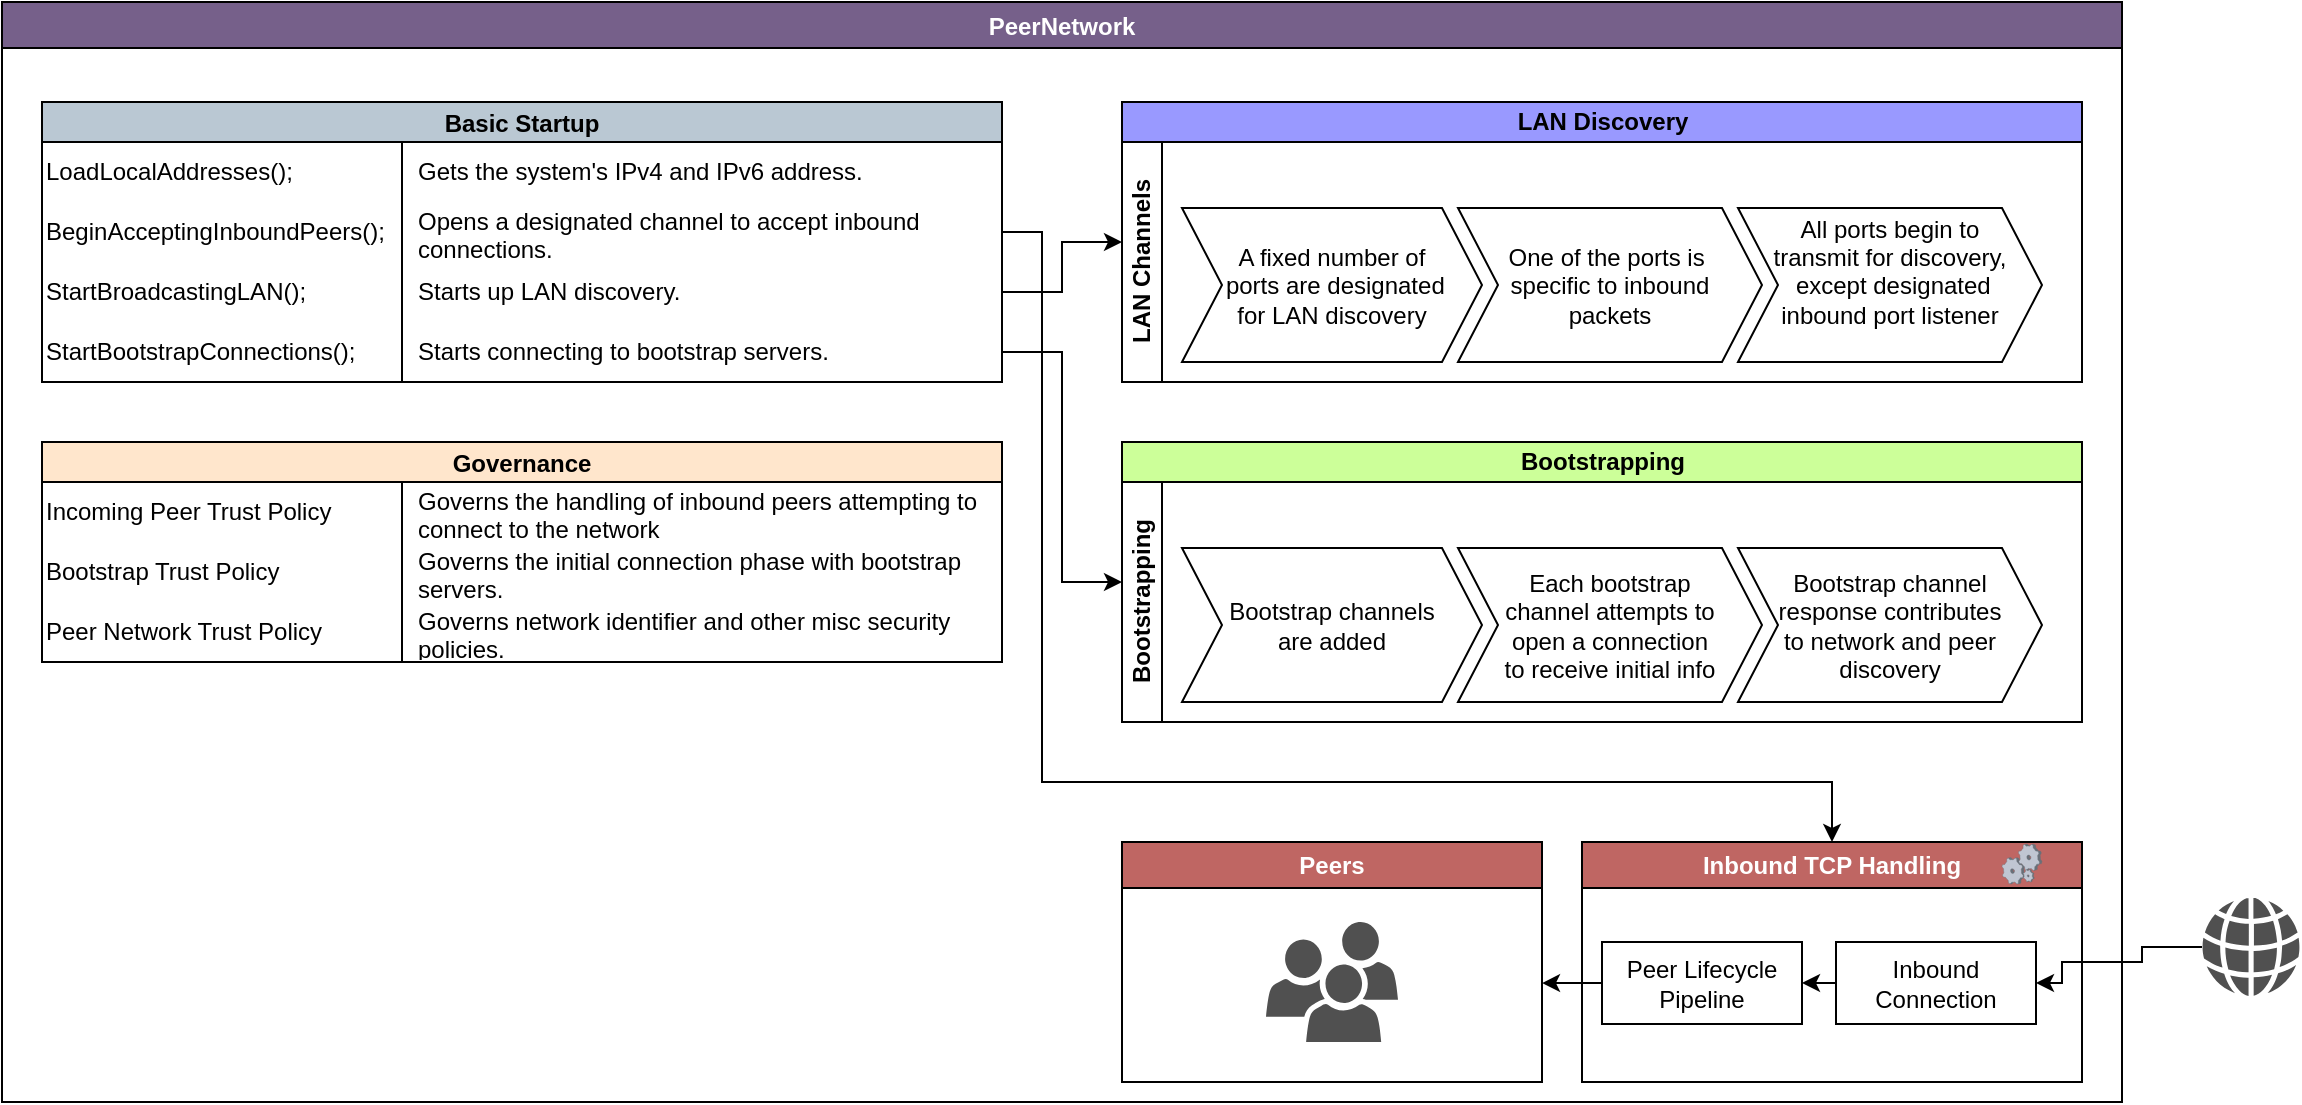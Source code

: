 <mxfile version="26.1.1">
  <diagram name="Page-1" id="BhSKpNFVMb3170K8Ueju">
    <mxGraphModel dx="680" dy="1735" grid="1" gridSize="10" guides="1" tooltips="1" connect="1" arrows="1" fold="1" page="1" pageScale="1" pageWidth="850" pageHeight="1100" math="0" shadow="0">
      <root>
        <mxCell id="0" />
        <mxCell id="1" parent="0" />
        <mxCell id="yB11a-iDKQkVy0t-4vsC-1" value="PeerNetwork" style="swimlane;fillColor=#76608a;strokeColor=default;labelBackgroundColor=none;startSize=23;fontColor=#ffffff;fillStyle=solid;swimlaneFillColor=default;" vertex="1" parent="1">
          <mxGeometry x="100" y="-10" width="1060" height="550" as="geometry" />
        </mxCell>
        <mxCell id="yB11a-iDKQkVy0t-4vsC-8" value="Basic Startup" style="shape=table;startSize=20;container=1;collapsible=0;childLayout=tableLayout;fixedRows=1;rowLines=0;fontStyle=1;strokeColor=#000000;fontSize=12;align=center;fillColor=#bac8d3;shadow=0;swimlaneFillColor=#FFFFFF;strokeWidth=1;swimlaneLine=1;" vertex="1" parent="yB11a-iDKQkVy0t-4vsC-1">
          <mxGeometry x="20" y="50" width="480" height="140" as="geometry" />
        </mxCell>
        <mxCell id="yB11a-iDKQkVy0t-4vsC-9" value="" style="shape=tableRow;horizontal=0;startSize=0;swimlaneHead=0;swimlaneBody=0;top=0;left=0;bottom=0;right=0;collapsible=0;dropTarget=0;fillColor=none;points=[[0,0.5],[1,0.5]];portConstraint=eastwest;strokeColor=inherit;fontSize=16;" vertex="1" parent="yB11a-iDKQkVy0t-4vsC-8">
          <mxGeometry y="20" width="480" height="30" as="geometry" />
        </mxCell>
        <mxCell id="yB11a-iDKQkVy0t-4vsC-10" value="LoadLocalAddresses();" style="shape=partialRectangle;html=1;whiteSpace=wrap;connectable=0;fillColor=none;top=0;left=0;bottom=0;right=0;overflow=hidden;pointerEvents=1;strokeColor=default;fontSize=12;align=left;perimeterSpacing=4;strokeWidth=5;dashed=1;dashPattern=1 1;" vertex="1" parent="yB11a-iDKQkVy0t-4vsC-9">
          <mxGeometry width="180" height="30" as="geometry">
            <mxRectangle width="180" height="30" as="alternateBounds" />
          </mxGeometry>
        </mxCell>
        <mxCell id="yB11a-iDKQkVy0t-4vsC-11" value="Gets the system&#39;s IPv4 and IPv6 address." style="shape=partialRectangle;html=1;whiteSpace=wrap;connectable=0;fillColor=none;top=0;left=0;bottom=0;right=0;align=left;spacingLeft=6;overflow=hidden;strokeColor=default;fontSize=12;perimeterSpacing=4;strokeWidth=5;dashed=1;dashPattern=1 1;" vertex="1" parent="yB11a-iDKQkVy0t-4vsC-9">
          <mxGeometry x="180" width="300" height="30" as="geometry">
            <mxRectangle width="300" height="30" as="alternateBounds" />
          </mxGeometry>
        </mxCell>
        <mxCell id="yB11a-iDKQkVy0t-4vsC-12" value="" style="shape=tableRow;horizontal=0;startSize=0;swimlaneHead=0;swimlaneBody=0;top=0;left=0;bottom=0;right=0;collapsible=0;dropTarget=0;fillColor=none;points=[[0,0.5],[1,0.5]];portConstraint=eastwest;strokeColor=default;fontSize=16;strokeWidth=5;swimlaneFillColor=none;labelBorderColor=default;" vertex="1" parent="yB11a-iDKQkVy0t-4vsC-8">
          <mxGeometry y="50" width="480" height="30" as="geometry" />
        </mxCell>
        <mxCell id="yB11a-iDKQkVy0t-4vsC-13" value="BeginAcceptingInboundPeers();" style="shape=partialRectangle;html=1;whiteSpace=wrap;connectable=0;fillColor=none;top=0;left=0;bottom=0;right=0;overflow=hidden;strokeColor=default;fontSize=12;align=left;strokeWidth=3;shadow=0;perimeterSpacing=0;sketch=1;curveFitting=1;jiggle=2;" vertex="1" parent="yB11a-iDKQkVy0t-4vsC-12">
          <mxGeometry width="180" height="30" as="geometry">
            <mxRectangle width="180" height="30" as="alternateBounds" />
          </mxGeometry>
        </mxCell>
        <mxCell id="yB11a-iDKQkVy0t-4vsC-14" value="Opens a designated channel to accept inbound connections." style="shape=partialRectangle;html=1;whiteSpace=wrap;connectable=0;fillColor=none;top=0;left=0;bottom=0;right=0;align=left;spacingLeft=6;overflow=hidden;strokeColor=default;fontSize=12;strokeWidth=3;shadow=0;perimeterSpacing=0;sketch=1;curveFitting=1;jiggle=2;" vertex="1" parent="yB11a-iDKQkVy0t-4vsC-12">
          <mxGeometry x="180" width="300" height="30" as="geometry">
            <mxRectangle width="300" height="30" as="alternateBounds" />
          </mxGeometry>
        </mxCell>
        <mxCell id="yB11a-iDKQkVy0t-4vsC-15" value="" style="shape=tableRow;horizontal=0;startSize=0;swimlaneHead=0;swimlaneBody=0;top=0;left=0;bottom=0;right=0;collapsible=0;dropTarget=0;fillColor=none;points=[[0,0.5],[1,0.5]];portConstraint=eastwest;strokeColor=inherit;fontSize=16;" vertex="1" parent="yB11a-iDKQkVy0t-4vsC-8">
          <mxGeometry y="80" width="480" height="30" as="geometry" />
        </mxCell>
        <mxCell id="yB11a-iDKQkVy0t-4vsC-16" value="StartBroadcastingLAN();" style="shape=partialRectangle;html=1;whiteSpace=wrap;connectable=0;fillColor=none;top=0;left=0;bottom=0;right=0;overflow=hidden;strokeColor=default;fontSize=12;align=left;labelBorderColor=none;strokeWidth=2;" vertex="1" parent="yB11a-iDKQkVy0t-4vsC-15">
          <mxGeometry width="180" height="30" as="geometry">
            <mxRectangle width="180" height="30" as="alternateBounds" />
          </mxGeometry>
        </mxCell>
        <mxCell id="yB11a-iDKQkVy0t-4vsC-17" value="Starts up LAN discovery." style="shape=partialRectangle;html=1;whiteSpace=wrap;connectable=0;fillColor=none;top=0;left=0;bottom=0;right=0;align=left;spacingLeft=6;overflow=hidden;strokeColor=default;fontSize=12;labelBorderColor=none;strokeWidth=2;perimeterSpacing=2;" vertex="1" parent="yB11a-iDKQkVy0t-4vsC-15">
          <mxGeometry x="180" width="300" height="30" as="geometry">
            <mxRectangle width="300" height="30" as="alternateBounds" />
          </mxGeometry>
        </mxCell>
        <mxCell id="yB11a-iDKQkVy0t-4vsC-18" style="shape=tableRow;horizontal=0;startSize=0;swimlaneHead=0;swimlaneBody=0;top=0;left=0;bottom=0;right=0;collapsible=0;dropTarget=0;fillColor=none;points=[[0,0.5],[1,0.5]];portConstraint=eastwest;strokeColor=inherit;fontSize=16;" vertex="1" parent="yB11a-iDKQkVy0t-4vsC-8">
          <mxGeometry y="110" width="480" height="30" as="geometry" />
        </mxCell>
        <mxCell id="yB11a-iDKQkVy0t-4vsC-19" value="StartBootstrapConnections();" style="shape=partialRectangle;html=1;whiteSpace=wrap;connectable=0;fillColor=none;top=0;left=0;bottom=0;right=0;overflow=hidden;strokeColor=default;fontSize=12;align=left;perimeterSpacing=3;strokeWidth=3;" vertex="1" parent="yB11a-iDKQkVy0t-4vsC-18">
          <mxGeometry width="180" height="30" as="geometry">
            <mxRectangle width="180" height="30" as="alternateBounds" />
          </mxGeometry>
        </mxCell>
        <mxCell id="yB11a-iDKQkVy0t-4vsC-20" value="Starts connecting to bootstrap servers." style="shape=partialRectangle;html=1;whiteSpace=wrap;connectable=0;fillColor=none;top=0;left=0;bottom=0;right=0;align=left;spacingLeft=6;overflow=hidden;strokeColor=default;fontSize=12;perimeterSpacing=3;strokeWidth=3;labelBorderColor=none;" vertex="1" parent="yB11a-iDKQkVy0t-4vsC-18">
          <mxGeometry x="180" width="300" height="30" as="geometry">
            <mxRectangle width="300" height="30" as="alternateBounds" />
          </mxGeometry>
        </mxCell>
        <mxCell id="yB11a-iDKQkVy0t-4vsC-21" value="Bootstrapping" style="swimlane;childLayout=stackLayout;resizeParent=1;resizeParentMax=0;horizontal=1;startSize=20;horizontalStack=0;html=1;fillColor=#CCFF99;strokeColor=#000000;" vertex="1" parent="yB11a-iDKQkVy0t-4vsC-1">
          <mxGeometry x="560" y="220" width="480" height="140" as="geometry" />
        </mxCell>
        <mxCell id="yB11a-iDKQkVy0t-4vsC-22" value="Bootstrapping" style="swimlane;startSize=20;horizontal=0;html=1;" vertex="1" parent="yB11a-iDKQkVy0t-4vsC-21">
          <mxGeometry y="20" width="480" height="120" as="geometry" />
        </mxCell>
        <mxCell id="yB11a-iDKQkVy0t-4vsC-23" value="" style="swimlane;childLayout=stackLayout;horizontal=1;fillColor=none;horizontalStack=1;resizeParent=1;resizeParentMax=0;resizeLast=0;collapsible=0;strokeColor=none;stackBorder=10;stackSpacing=-12;resizable=1;align=center;points=[];whiteSpace=wrap;html=1;" vertex="1" parent="yB11a-iDKQkVy0t-4vsC-22">
          <mxGeometry x="20" width="450" height="120" as="geometry" />
        </mxCell>
        <mxCell id="yB11a-iDKQkVy0t-4vsC-24" value="&lt;div&gt;Bootstrap channels&lt;/div&gt;&lt;div&gt;are added&lt;/div&gt;" style="shape=step;perimeter=stepPerimeter;fixedSize=1;points=[];whiteSpace=wrap;html=1;" vertex="1" parent="yB11a-iDKQkVy0t-4vsC-23">
          <mxGeometry x="10" y="33" width="150" height="77" as="geometry" />
        </mxCell>
        <mxCell id="yB11a-iDKQkVy0t-4vsC-25" value="&lt;div&gt;Each bootstrap&lt;/div&gt;&lt;div&gt;channel attempts to&lt;/div&gt;&lt;div&gt;open a connection&lt;/div&gt;&lt;div&gt;to receive initial info&lt;/div&gt;" style="shape=step;perimeter=stepPerimeter;fixedSize=1;points=[];whiteSpace=wrap;html=1;" vertex="1" parent="yB11a-iDKQkVy0t-4vsC-23">
          <mxGeometry x="148" y="33" width="152" height="77" as="geometry" />
        </mxCell>
        <mxCell id="yB11a-iDKQkVy0t-4vsC-26" value="&lt;div&gt;&lt;br&gt;&lt;/div&gt;&lt;div&gt;Bootstrap channel&lt;/div&gt;&lt;div&gt;response contributes&lt;/div&gt;&lt;div&gt;to network and peer&lt;/div&gt;&lt;div&gt;discovery&lt;/div&gt;&lt;div&gt;&lt;br&gt;&lt;/div&gt;" style="shape=step;perimeter=stepPerimeter;fixedSize=1;points=[];whiteSpace=wrap;html=1;" vertex="1" parent="yB11a-iDKQkVy0t-4vsC-23">
          <mxGeometry x="288" y="33" width="152" height="77" as="geometry" />
        </mxCell>
        <mxCell id="yB11a-iDKQkVy0t-4vsC-2" value="LAN Discovery" style="swimlane;childLayout=stackLayout;resizeParent=1;resizeParentMax=0;horizontal=1;startSize=20;horizontalStack=0;html=1;fillColor=#9999FF;strokeColor=#000000;" vertex="1" parent="yB11a-iDKQkVy0t-4vsC-1">
          <mxGeometry x="560" y="50" width="480" height="140" as="geometry" />
        </mxCell>
        <mxCell id="yB11a-iDKQkVy0t-4vsC-3" value="LAN Channels" style="swimlane;startSize=20;horizontal=0;html=1;" vertex="1" parent="yB11a-iDKQkVy0t-4vsC-2">
          <mxGeometry y="20" width="480" height="120" as="geometry" />
        </mxCell>
        <mxCell id="yB11a-iDKQkVy0t-4vsC-4" value="" style="swimlane;childLayout=stackLayout;horizontal=1;fillColor=none;horizontalStack=1;resizeParent=1;resizeParentMax=0;resizeLast=0;collapsible=0;strokeColor=none;stackBorder=10;stackSpacing=-12;resizable=1;align=center;points=[];whiteSpace=wrap;html=1;" vertex="1" parent="yB11a-iDKQkVy0t-4vsC-3">
          <mxGeometry x="20" width="450" height="120" as="geometry" />
        </mxCell>
        <mxCell id="yB11a-iDKQkVy0t-4vsC-5" value="&lt;div&gt;A fixed number of&lt;/div&gt;&lt;div&gt;&amp;nbsp;ports are designated&lt;/div&gt;&lt;div&gt;for LAN discovery&lt;/div&gt;" style="shape=step;perimeter=stepPerimeter;fixedSize=1;points=[];whiteSpace=wrap;html=1;" vertex="1" parent="yB11a-iDKQkVy0t-4vsC-4">
          <mxGeometry x="10" y="33" width="150" height="77" as="geometry" />
        </mxCell>
        <mxCell id="yB11a-iDKQkVy0t-4vsC-6" value="&lt;div&gt;One of the ports is&amp;nbsp;&lt;/div&gt;&lt;div&gt;specific to inbound&lt;/div&gt;&lt;div&gt;packets&lt;/div&gt;" style="shape=step;perimeter=stepPerimeter;fixedSize=1;points=[];whiteSpace=wrap;html=1;" vertex="1" parent="yB11a-iDKQkVy0t-4vsC-4">
          <mxGeometry x="148" y="33" width="152" height="77" as="geometry" />
        </mxCell>
        <mxCell id="yB11a-iDKQkVy0t-4vsC-7" value="&lt;div&gt;All ports begin to&lt;/div&gt;&lt;div&gt;transmit for discovery,&lt;/div&gt;&lt;div&gt;&amp;nbsp;except designated&lt;/div&gt;&lt;div&gt;inbound port listener&lt;/div&gt;&lt;div&gt;&lt;br&gt;&lt;/div&gt;" style="shape=step;perimeter=stepPerimeter;fixedSize=1;points=[];whiteSpace=wrap;html=1;" vertex="1" parent="yB11a-iDKQkVy0t-4vsC-4">
          <mxGeometry x="288" y="33" width="152" height="77" as="geometry" />
        </mxCell>
        <mxCell id="yB11a-iDKQkVy0t-4vsC-27" style="edgeStyle=orthogonalEdgeStyle;rounded=0;orthogonalLoop=1;jettySize=auto;html=1;exitX=1;exitY=0.5;exitDx=0;exitDy=0;entryX=0;entryY=0.5;entryDx=0;entryDy=0;" edge="1" parent="yB11a-iDKQkVy0t-4vsC-1" source="yB11a-iDKQkVy0t-4vsC-18" target="yB11a-iDKQkVy0t-4vsC-21">
          <mxGeometry relative="1" as="geometry" />
        </mxCell>
        <mxCell id="yB11a-iDKQkVy0t-4vsC-28" style="edgeStyle=orthogonalEdgeStyle;rounded=0;orthogonalLoop=1;jettySize=auto;html=1;exitX=1;exitY=0.5;exitDx=0;exitDy=0;entryX=0;entryY=0.5;entryDx=0;entryDy=0;" edge="1" parent="yB11a-iDKQkVy0t-4vsC-1" source="yB11a-iDKQkVy0t-4vsC-15" target="yB11a-iDKQkVy0t-4vsC-2">
          <mxGeometry relative="1" as="geometry" />
        </mxCell>
        <mxCell id="yB11a-iDKQkVy0t-4vsC-29" value="Governance" style="shape=table;startSize=20;container=1;collapsible=0;childLayout=tableLayout;fixedRows=1;rowLines=0;fontStyle=1;strokeColor=default;fontSize=12;align=center;fillColor=#FFE6CC;shadow=0;swimlaneFillColor=#FFFFFF;strokeWidth=1;swimlaneLine=1;" vertex="1" parent="yB11a-iDKQkVy0t-4vsC-1">
          <mxGeometry x="20" y="220" width="480" height="110" as="geometry" />
        </mxCell>
        <mxCell id="yB11a-iDKQkVy0t-4vsC-30" value="" style="shape=tableRow;horizontal=0;startSize=0;swimlaneHead=0;swimlaneBody=0;top=0;left=0;bottom=0;right=0;collapsible=0;dropTarget=0;fillColor=none;points=[[0,0.5],[1,0.5]];portConstraint=eastwest;strokeColor=inherit;fontSize=16;" vertex="1" parent="yB11a-iDKQkVy0t-4vsC-29">
          <mxGeometry y="20" width="480" height="30" as="geometry" />
        </mxCell>
        <mxCell id="yB11a-iDKQkVy0t-4vsC-31" value="Incoming Peer Trust Policy" style="shape=partialRectangle;html=1;whiteSpace=wrap;connectable=0;fillColor=none;top=0;left=0;bottom=0;right=0;overflow=hidden;pointerEvents=1;strokeColor=default;fontSize=12;align=left;perimeterSpacing=4;strokeWidth=5;dashed=1;dashPattern=1 1;" vertex="1" parent="yB11a-iDKQkVy0t-4vsC-30">
          <mxGeometry width="180" height="30" as="geometry">
            <mxRectangle width="180" height="30" as="alternateBounds" />
          </mxGeometry>
        </mxCell>
        <mxCell id="yB11a-iDKQkVy0t-4vsC-32" value="Governs the handling of inbound peers attempting to connect to the network" style="shape=partialRectangle;html=1;whiteSpace=wrap;connectable=0;fillColor=none;top=0;left=0;bottom=0;right=0;align=left;spacingLeft=6;overflow=hidden;strokeColor=default;fontSize=12;perimeterSpacing=4;strokeWidth=5;dashed=1;dashPattern=1 1;" vertex="1" parent="yB11a-iDKQkVy0t-4vsC-30">
          <mxGeometry x="180" width="300" height="30" as="geometry">
            <mxRectangle width="300" height="30" as="alternateBounds" />
          </mxGeometry>
        </mxCell>
        <mxCell id="yB11a-iDKQkVy0t-4vsC-33" value="" style="shape=tableRow;horizontal=0;startSize=0;swimlaneHead=0;swimlaneBody=0;top=0;left=0;bottom=0;right=0;collapsible=0;dropTarget=0;fillColor=none;points=[[0,0.5],[1,0.5]];portConstraint=eastwest;strokeColor=default;fontSize=16;strokeWidth=5;swimlaneFillColor=none;labelBorderColor=default;" vertex="1" parent="yB11a-iDKQkVy0t-4vsC-29">
          <mxGeometry y="50" width="480" height="30" as="geometry" />
        </mxCell>
        <mxCell id="yB11a-iDKQkVy0t-4vsC-34" value="Bootstrap Trust Policy" style="shape=partialRectangle;html=1;whiteSpace=wrap;connectable=0;fillColor=none;top=0;left=0;bottom=0;right=0;overflow=hidden;strokeColor=default;fontSize=12;align=left;strokeWidth=3;shadow=0;perimeterSpacing=0;sketch=1;curveFitting=1;jiggle=2;" vertex="1" parent="yB11a-iDKQkVy0t-4vsC-33">
          <mxGeometry width="180" height="30" as="geometry">
            <mxRectangle width="180" height="30" as="alternateBounds" />
          </mxGeometry>
        </mxCell>
        <mxCell id="yB11a-iDKQkVy0t-4vsC-35" value="Governs the initial connection phase with bootstrap servers." style="shape=partialRectangle;html=1;whiteSpace=wrap;connectable=0;fillColor=none;top=0;left=0;bottom=0;right=0;align=left;spacingLeft=6;overflow=hidden;strokeColor=default;fontSize=12;strokeWidth=3;shadow=0;perimeterSpacing=0;sketch=1;curveFitting=1;jiggle=2;" vertex="1" parent="yB11a-iDKQkVy0t-4vsC-33">
          <mxGeometry x="180" width="300" height="30" as="geometry">
            <mxRectangle width="300" height="30" as="alternateBounds" />
          </mxGeometry>
        </mxCell>
        <mxCell id="yB11a-iDKQkVy0t-4vsC-36" value="" style="shape=tableRow;horizontal=0;startSize=0;swimlaneHead=0;swimlaneBody=0;top=0;left=0;bottom=0;right=0;collapsible=0;dropTarget=0;fillColor=none;points=[[0,0.5],[1,0.5]];portConstraint=eastwest;strokeColor=inherit;fontSize=16;" vertex="1" parent="yB11a-iDKQkVy0t-4vsC-29">
          <mxGeometry y="80" width="480" height="30" as="geometry" />
        </mxCell>
        <mxCell id="yB11a-iDKQkVy0t-4vsC-37" value="Peer Network Trust Policy" style="shape=partialRectangle;html=1;whiteSpace=wrap;connectable=0;fillColor=none;top=0;left=0;bottom=0;right=0;overflow=hidden;strokeColor=default;fontSize=12;align=left;labelBorderColor=none;strokeWidth=2;" vertex="1" parent="yB11a-iDKQkVy0t-4vsC-36">
          <mxGeometry width="180" height="30" as="geometry">
            <mxRectangle width="180" height="30" as="alternateBounds" />
          </mxGeometry>
        </mxCell>
        <mxCell id="yB11a-iDKQkVy0t-4vsC-38" value="Governs network identifier and other misc security policies." style="shape=partialRectangle;html=1;whiteSpace=wrap;connectable=0;fillColor=none;top=0;left=0;bottom=0;right=0;align=left;spacingLeft=6;overflow=hidden;strokeColor=default;fontSize=12;labelBorderColor=none;strokeWidth=2;perimeterSpacing=2;" vertex="1" parent="yB11a-iDKQkVy0t-4vsC-36">
          <mxGeometry x="180" width="300" height="30" as="geometry">
            <mxRectangle width="300" height="30" as="alternateBounds" />
          </mxGeometry>
        </mxCell>
        <mxCell id="yB11a-iDKQkVy0t-4vsC-42" value="" style="shape=image;html=1;verticalAlign=top;verticalLabelPosition=bottom;labelBackgroundColor=#ffffff;imageAspect=0;aspect=fixed;image=https://cdn0.iconfinder.com/data/icons/google-material-design-3-0/48/ic_gavel_48px-128.png;fontColor=#FFFFFF;" vertex="1" parent="yB11a-iDKQkVy0t-4vsC-1">
          <mxGeometry x="300" y="221" width="18" height="18" as="geometry" />
        </mxCell>
        <mxCell id="yB11a-iDKQkVy0t-4vsC-47" value="Inbound TCP Handling" style="swimlane;whiteSpace=wrap;html=1;fillColor=#BF6663;strokeColor=#000000;fontColor=#FFFFFF;" vertex="1" parent="yB11a-iDKQkVy0t-4vsC-1">
          <mxGeometry x="790" y="420" width="250" height="120" as="geometry" />
        </mxCell>
        <mxCell id="yB11a-iDKQkVy0t-4vsC-51" value="" style="verticalLabelPosition=bottom;sketch=0;html=1;verticalAlign=top;strokeColor=none;align=center;outlineConnect=0;shape=mxgraph.citrix.process;labelBackgroundColor=none;textShadow=1;" vertex="1" parent="yB11a-iDKQkVy0t-4vsC-47">
          <mxGeometry x="210" y="1" width="20" height="20" as="geometry" />
        </mxCell>
        <mxCell id="yB11a-iDKQkVy0t-4vsC-57" style="edgeStyle=orthogonalEdgeStyle;rounded=0;orthogonalLoop=1;jettySize=auto;html=1;exitX=0;exitY=0.5;exitDx=0;exitDy=0;entryX=1;entryY=0.5;entryDx=0;entryDy=0;" edge="1" parent="yB11a-iDKQkVy0t-4vsC-47" source="yB11a-iDKQkVy0t-4vsC-54" target="yB11a-iDKQkVy0t-4vsC-55">
          <mxGeometry relative="1" as="geometry" />
        </mxCell>
        <mxCell id="yB11a-iDKQkVy0t-4vsC-54" value="&lt;div&gt;Inbound&lt;/div&gt;&lt;div&gt;Connection&lt;/div&gt;" style="html=1;dashed=0;whiteSpace=wrap;" vertex="1" parent="yB11a-iDKQkVy0t-4vsC-47">
          <mxGeometry x="127" y="50" width="100" height="41" as="geometry" />
        </mxCell>
        <mxCell id="yB11a-iDKQkVy0t-4vsC-58" style="edgeStyle=orthogonalEdgeStyle;rounded=0;orthogonalLoop=1;jettySize=auto;html=1;exitX=0;exitY=0.5;exitDx=0;exitDy=0;" edge="1" parent="yB11a-iDKQkVy0t-4vsC-47" source="yB11a-iDKQkVy0t-4vsC-55">
          <mxGeometry relative="1" as="geometry">
            <mxPoint x="-20" y="70.545" as="targetPoint" />
          </mxGeometry>
        </mxCell>
        <mxCell id="yB11a-iDKQkVy0t-4vsC-55" value="&lt;div&gt;Peer Lifecycle&lt;/div&gt;&lt;div&gt;Pipeline&lt;/div&gt;" style="html=1;dashed=0;whiteSpace=wrap;" vertex="1" parent="yB11a-iDKQkVy0t-4vsC-47">
          <mxGeometry x="10" y="50" width="100" height="41" as="geometry" />
        </mxCell>
        <mxCell id="yB11a-iDKQkVy0t-4vsC-56" style="edgeStyle=orthogonalEdgeStyle;rounded=0;orthogonalLoop=1;jettySize=auto;html=1;exitX=1;exitY=0.5;exitDx=0;exitDy=0;entryX=1;entryY=0.5;entryDx=0;entryDy=0;" edge="1" parent="yB11a-iDKQkVy0t-4vsC-47" source="yB11a-iDKQkVy0t-4vsC-47" target="yB11a-iDKQkVy0t-4vsC-54">
          <mxGeometry relative="1" as="geometry">
            <Array as="points">
              <mxPoint x="240" y="60" />
              <mxPoint x="240" y="70" />
            </Array>
          </mxGeometry>
        </mxCell>
        <mxCell id="yB11a-iDKQkVy0t-4vsC-48" style="edgeStyle=orthogonalEdgeStyle;rounded=0;orthogonalLoop=1;jettySize=auto;html=1;exitX=1;exitY=0.5;exitDx=0;exitDy=0;entryX=0.5;entryY=0;entryDx=0;entryDy=0;" edge="1" parent="yB11a-iDKQkVy0t-4vsC-1" source="yB11a-iDKQkVy0t-4vsC-12" target="yB11a-iDKQkVy0t-4vsC-47">
          <mxGeometry relative="1" as="geometry">
            <Array as="points">
              <mxPoint x="520" y="115" />
              <mxPoint x="520" y="390" />
              <mxPoint x="915" y="390" />
            </Array>
          </mxGeometry>
        </mxCell>
        <mxCell id="yB11a-iDKQkVy0t-4vsC-52" value="Peers" style="swimlane;whiteSpace=wrap;html=1;fillColor=#BF6663;strokeColor=#000000;fontColor=#FFFFFF;" vertex="1" parent="yB11a-iDKQkVy0t-4vsC-1">
          <mxGeometry x="560" y="420" width="210" height="120" as="geometry" />
        </mxCell>
        <mxCell id="yB11a-iDKQkVy0t-4vsC-45" value="" style="sketch=0;pointerEvents=1;shadow=0;dashed=0;html=1;strokeColor=none;fillColor=#505050;labelPosition=center;verticalLabelPosition=bottom;verticalAlign=top;outlineConnect=0;align=center;shape=mxgraph.office.users.users;" vertex="1" parent="yB11a-iDKQkVy0t-4vsC-52">
          <mxGeometry x="72" y="40" width="66" height="60" as="geometry" />
        </mxCell>
        <mxCell id="yB11a-iDKQkVy0t-4vsC-50" style="edgeStyle=orthogonalEdgeStyle;rounded=0;orthogonalLoop=1;jettySize=auto;html=1;entryX=1;entryY=0.5;entryDx=0;entryDy=0;endArrow=none;startFill=0;" edge="1" parent="1" source="yB11a-iDKQkVy0t-4vsC-49" target="yB11a-iDKQkVy0t-4vsC-47">
          <mxGeometry relative="1" as="geometry" />
        </mxCell>
        <mxCell id="yB11a-iDKQkVy0t-4vsC-49" value="" style="sketch=0;pointerEvents=1;shadow=0;dashed=0;html=1;strokeColor=none;fillColor=#505050;labelPosition=center;verticalLabelPosition=bottom;verticalAlign=top;outlineConnect=0;align=center;shape=mxgraph.office.concepts.globe_internet;" vertex="1" parent="1">
          <mxGeometry x="1200" y="438" width="49" height="49" as="geometry" />
        </mxCell>
      </root>
    </mxGraphModel>
  </diagram>
</mxfile>
